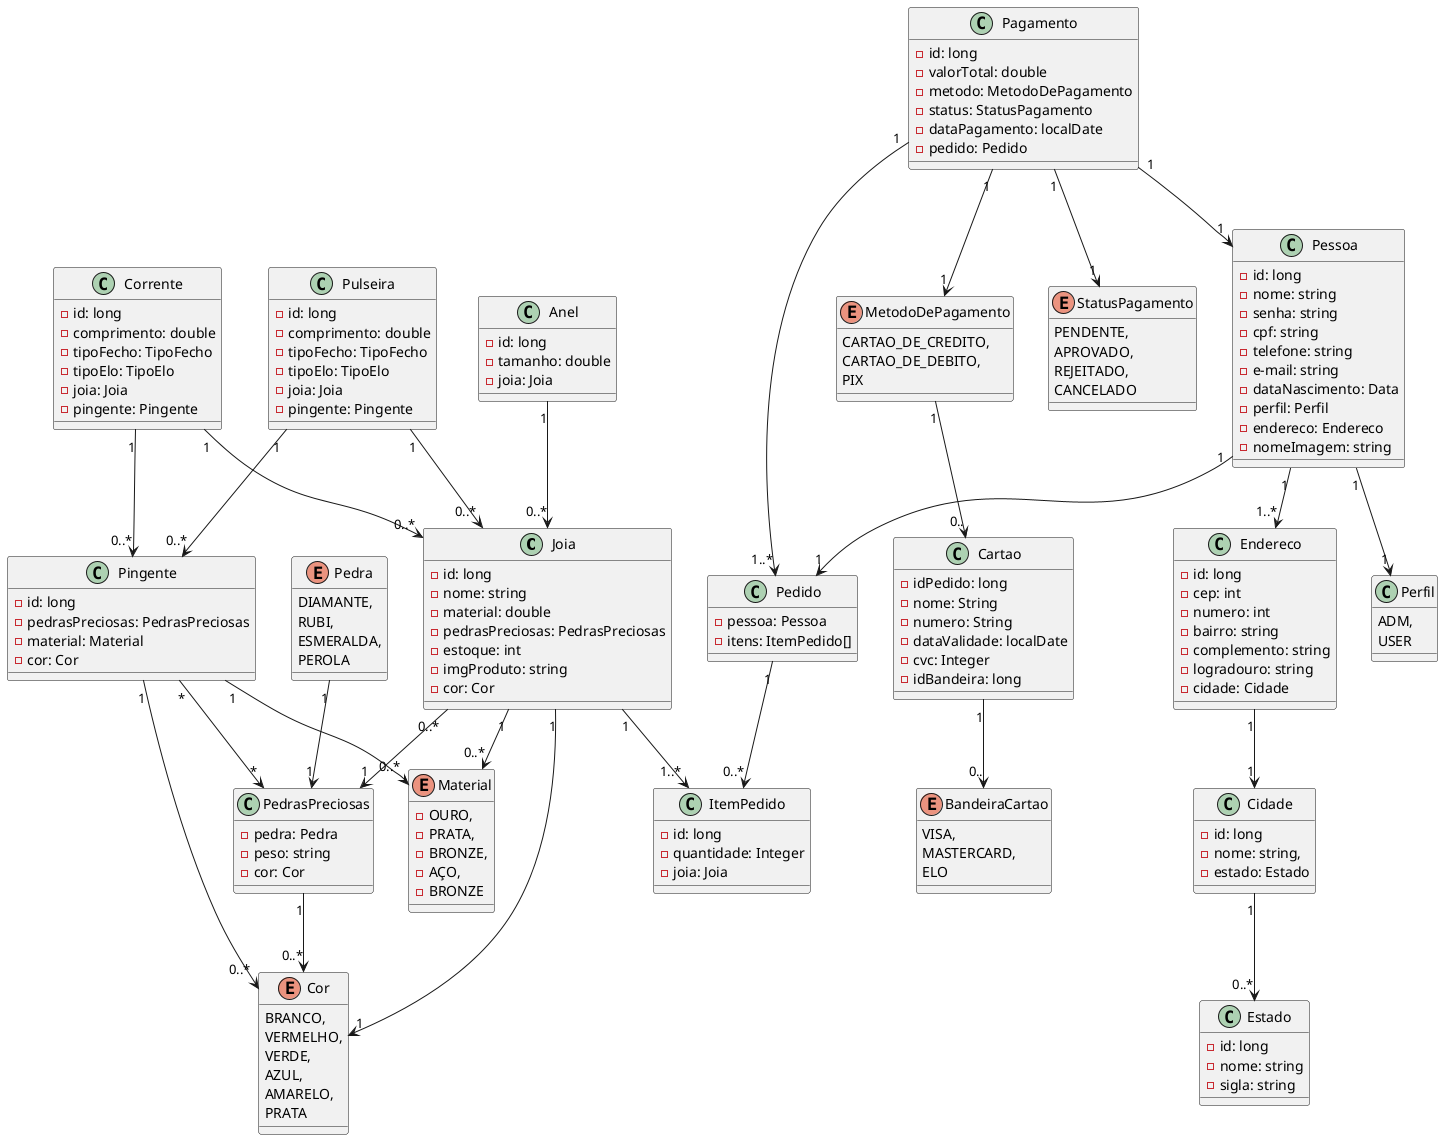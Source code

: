 @startuml diagrama

class Joia {
    - id: long
    - nome: string
    - material: double
    - pedrasPreciosas: PedrasPreciosas
    - estoque: int
    - imgProduto: string
    - cor: Cor
}

class Pulseira {
      - id: long
      - comprimento: double
      - tipoFecho: TipoFecho
      - tipoElo: TipoElo
      - joia: Joia
      - pingente: Pingente
}

class Corrente {
      - id: long
      - comprimento: double
      - tipoFecho: TipoFecho
      - tipoElo: TipoElo
      - joia: Joia
      - pingente: Pingente
}

class Anel {
      - id: long
      - tamanho: double
      - joia: Joia
}

class Pingente {
      - id: long
      - pedrasPreciosas: PedrasPreciosas
      - material: Material
      - cor: Cor
}


enum Material{
    - OURO,
    - PRATA,
    - BRONZE,
    - AÇO,
    - BRONZE
}

class PedrasPreciosas{
    - pedra: Pedra
    - peso: string
    - cor: Cor
}

enum Pedra{
    DIAMANTE,
    RUBI,
    ESMERALDA,
    PEROLA

}


class ItemPedido{
    - id: long
    - quantidade: Integer
    - joia: Joia
}

class Pedido {
    - pessoa: Pessoa
    - itens: ItemPedido[]
}

enum Cor{
    BRANCO,
    VERMELHO,
    VERDE,
    AZUL,
    AMARELO,
    PRATA

}

class Pagamento {
    - id: long
    - valorTotal: double
    - metodo: MetodoDePagamento
    - status: StatusPagamento
    - dataPagamento: localDate
    - pedido: Pedido
}

enum MetodoDePagamento {
    CARTAO_DE_CREDITO,
    CARTAO_DE_DEBITO,
    PIX
}

enum StatusPagamento {
    PENDENTE,
    APROVADO,
    REJEITADO,
    CANCELADO
}

class Cartao {
    - idPedido: long
    - nome: String
    - numero: String
    - dataValidade: localDate
    - cvc: Integer
    - idBandeira: long
}

enum BandeiraCartao{
    VISA,
    MASTERCARD,
    ELO
}

class Perfil {
    ADM,
    USER
}

class Pessoa {
    - id: long
    - nome: string
    - senha: string
    - cpf: string
    - telefone: string
    - e-mail: string
    - dataNascimento: Data
    - perfil: Perfil
    - endereco: Endereco
    - nomeImagem: string
}

class Endereco {
    - id: long
    - cep: int
    - numero: int
    - bairro: string
    - complemento: string
    - logradouro: string
    - cidade: Cidade
}

class Cidade {
    - id: long
    - nome: string,
    - estado: Estado
}

class Estado {
    - id: long
    - nome: string
    - sigla: string
}

Pingente "1" --> "0..*" Cor

Pingente "1" --> "0..*" Material

Pingente "*" --> "*" PedrasPreciosas

Pulseira "1" --> "0..*" Pingente

Corrente "1" --> "0..*" Pingente

Corrente "1" --> "0..*" Joia

Anel "1" --> "0..*" Joia

Pulseira "1" --> "0..*" Joia

Joia "1" --> "1..*" ItemPedido

Joia "1" --> "1" Cor

Joia "1" --> "0..*" Material

Joia "0..*" --> "1" PedrasPreciosas

Pedra "1" --> "1" PedrasPreciosas

PedrasPreciosas "1" --> "0..*" Cor

Pedido "1" --> "0..*" ItemPedido

Pessoa "1" --> "1" Perfil

Pessoa "1" --> "1" Pedido

Pessoa "1" --> "1..*" Endereco

Endereco "1" --> "1" Cidade

Cidade "1" --> "0..*" Estado

Pagamento "1" --> "1..*" Pedido

Pagamento "1" --> "1" Pessoa

Pagamento "1" --> "1" MetodoDePagamento

MetodoDePagamento "1" --> "0.." Cartao

Cartao "1" --> "0.." BandeiraCartao

Pagamento "1" --> "1" StatusPagamento

@enduml